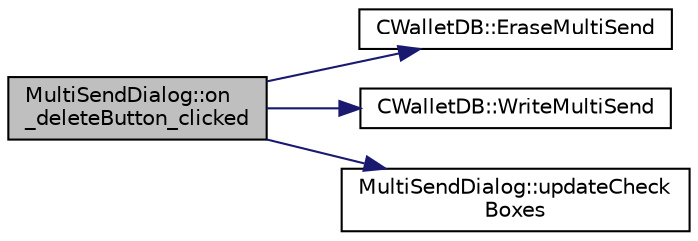 digraph "MultiSendDialog::on_deleteButton_clicked"
{
  edge [fontname="Helvetica",fontsize="10",labelfontname="Helvetica",labelfontsize="10"];
  node [fontname="Helvetica",fontsize="10",shape=record];
  rankdir="LR";
  Node25 [label="MultiSendDialog::on\l_deleteButton_clicked",height=0.2,width=0.4,color="black", fillcolor="grey75", style="filled", fontcolor="black"];
  Node25 -> Node26 [color="midnightblue",fontsize="10",style="solid",fontname="Helvetica"];
  Node26 [label="CWalletDB::EraseMultiSend",height=0.2,width=0.4,color="black", fillcolor="white", style="filled",URL="$class_c_wallet_d_b.html#a55c05f8ca81afd32d055b5e2e51342e5"];
  Node25 -> Node27 [color="midnightblue",fontsize="10",style="solid",fontname="Helvetica"];
  Node27 [label="CWalletDB::WriteMultiSend",height=0.2,width=0.4,color="black", fillcolor="white", style="filled",URL="$class_c_wallet_d_b.html#a656f4a9f1b7c0466c794160356b3c2b4"];
  Node25 -> Node28 [color="midnightblue",fontsize="10",style="solid",fontname="Helvetica"];
  Node28 [label="MultiSendDialog::updateCheck\lBoxes",height=0.2,width=0.4,color="black", fillcolor="white", style="filled",URL="$class_multi_send_dialog.html#a73d71778e340608051c43d481de1c8c8"];
}
